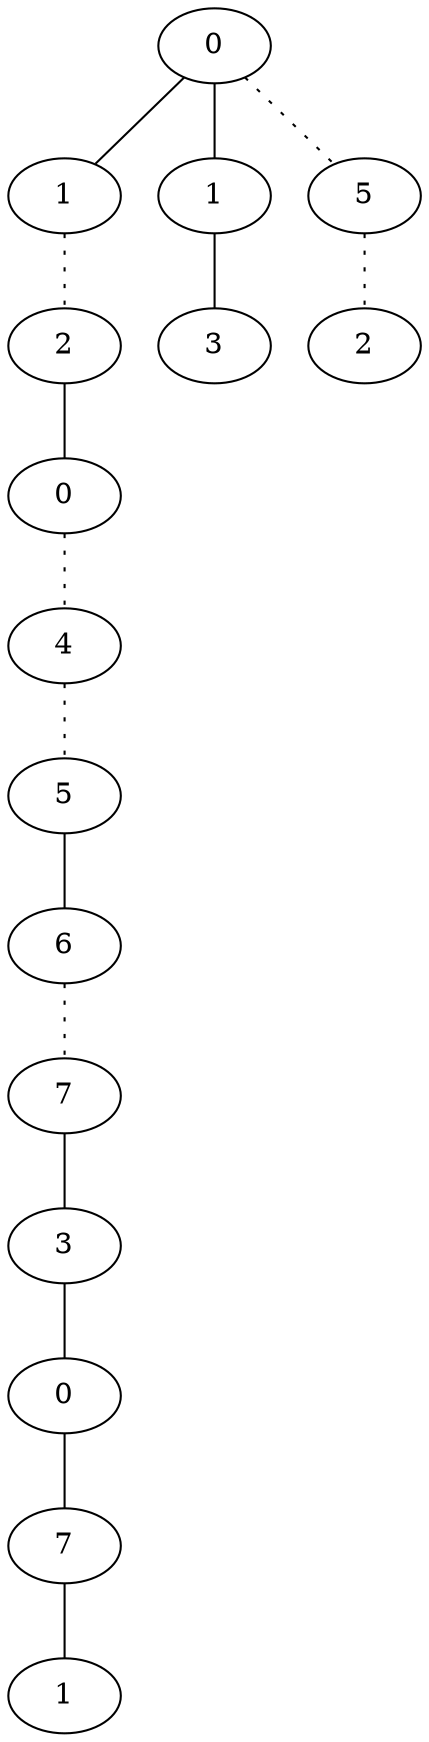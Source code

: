 graph {
a0[label=0];
a1[label=1];
a2[label=2];
a3[label=0];
a4[label=4];
a5[label=5];
a6[label=6];
a7[label=7];
a8[label=3];
a9[label=0];
a10[label=7];
a11[label=1];
a12[label=1];
a13[label=3];
a14[label=5];
a15[label=2];
a0 -- a1;
a0 -- a12;
a0 -- a14 [style=dotted];
a1 -- a2 [style=dotted];
a2 -- a3;
a3 -- a4 [style=dotted];
a4 -- a5 [style=dotted];
a5 -- a6;
a6 -- a7 [style=dotted];
a7 -- a8;
a8 -- a9;
a9 -- a10;
a10 -- a11;
a12 -- a13;
a14 -- a15 [style=dotted];
}
